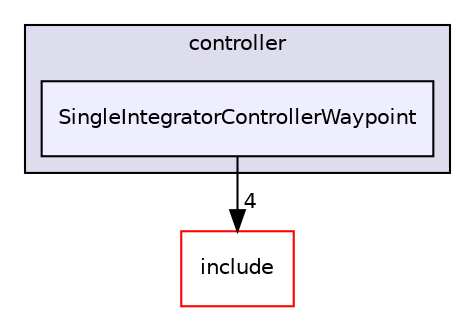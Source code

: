 digraph "/root/scrimmage/scrimmage/src/plugins/controller/SingleIntegratorControllerWaypoint" {
  compound=true
  node [ fontsize="10", fontname="Helvetica"];
  edge [ labelfontsize="10", labelfontname="Helvetica"];
  subgraph clusterdir_c915aa27e6120cf8f6d19a96e78171a2 {
    graph [ bgcolor="#ddddee", pencolor="black", label="controller" fontname="Helvetica", fontsize="10", URL="dir_c915aa27e6120cf8f6d19a96e78171a2.html"]
  dir_21a0a94f03a6149a0704f58397aeadd9 [shape=box, label="SingleIntegratorControllerWaypoint", style="filled", fillcolor="#eeeeff", pencolor="black", URL="dir_21a0a94f03a6149a0704f58397aeadd9.html"];
  }
  dir_d44c64559bbebec7f509842c48db8b23 [shape=box label="include" fillcolor="white" style="filled" color="red" URL="dir_d44c64559bbebec7f509842c48db8b23.html"];
  dir_21a0a94f03a6149a0704f58397aeadd9->dir_d44c64559bbebec7f509842c48db8b23 [headlabel="4", labeldistance=1.5 headhref="dir_000216_000004.html"];
}
